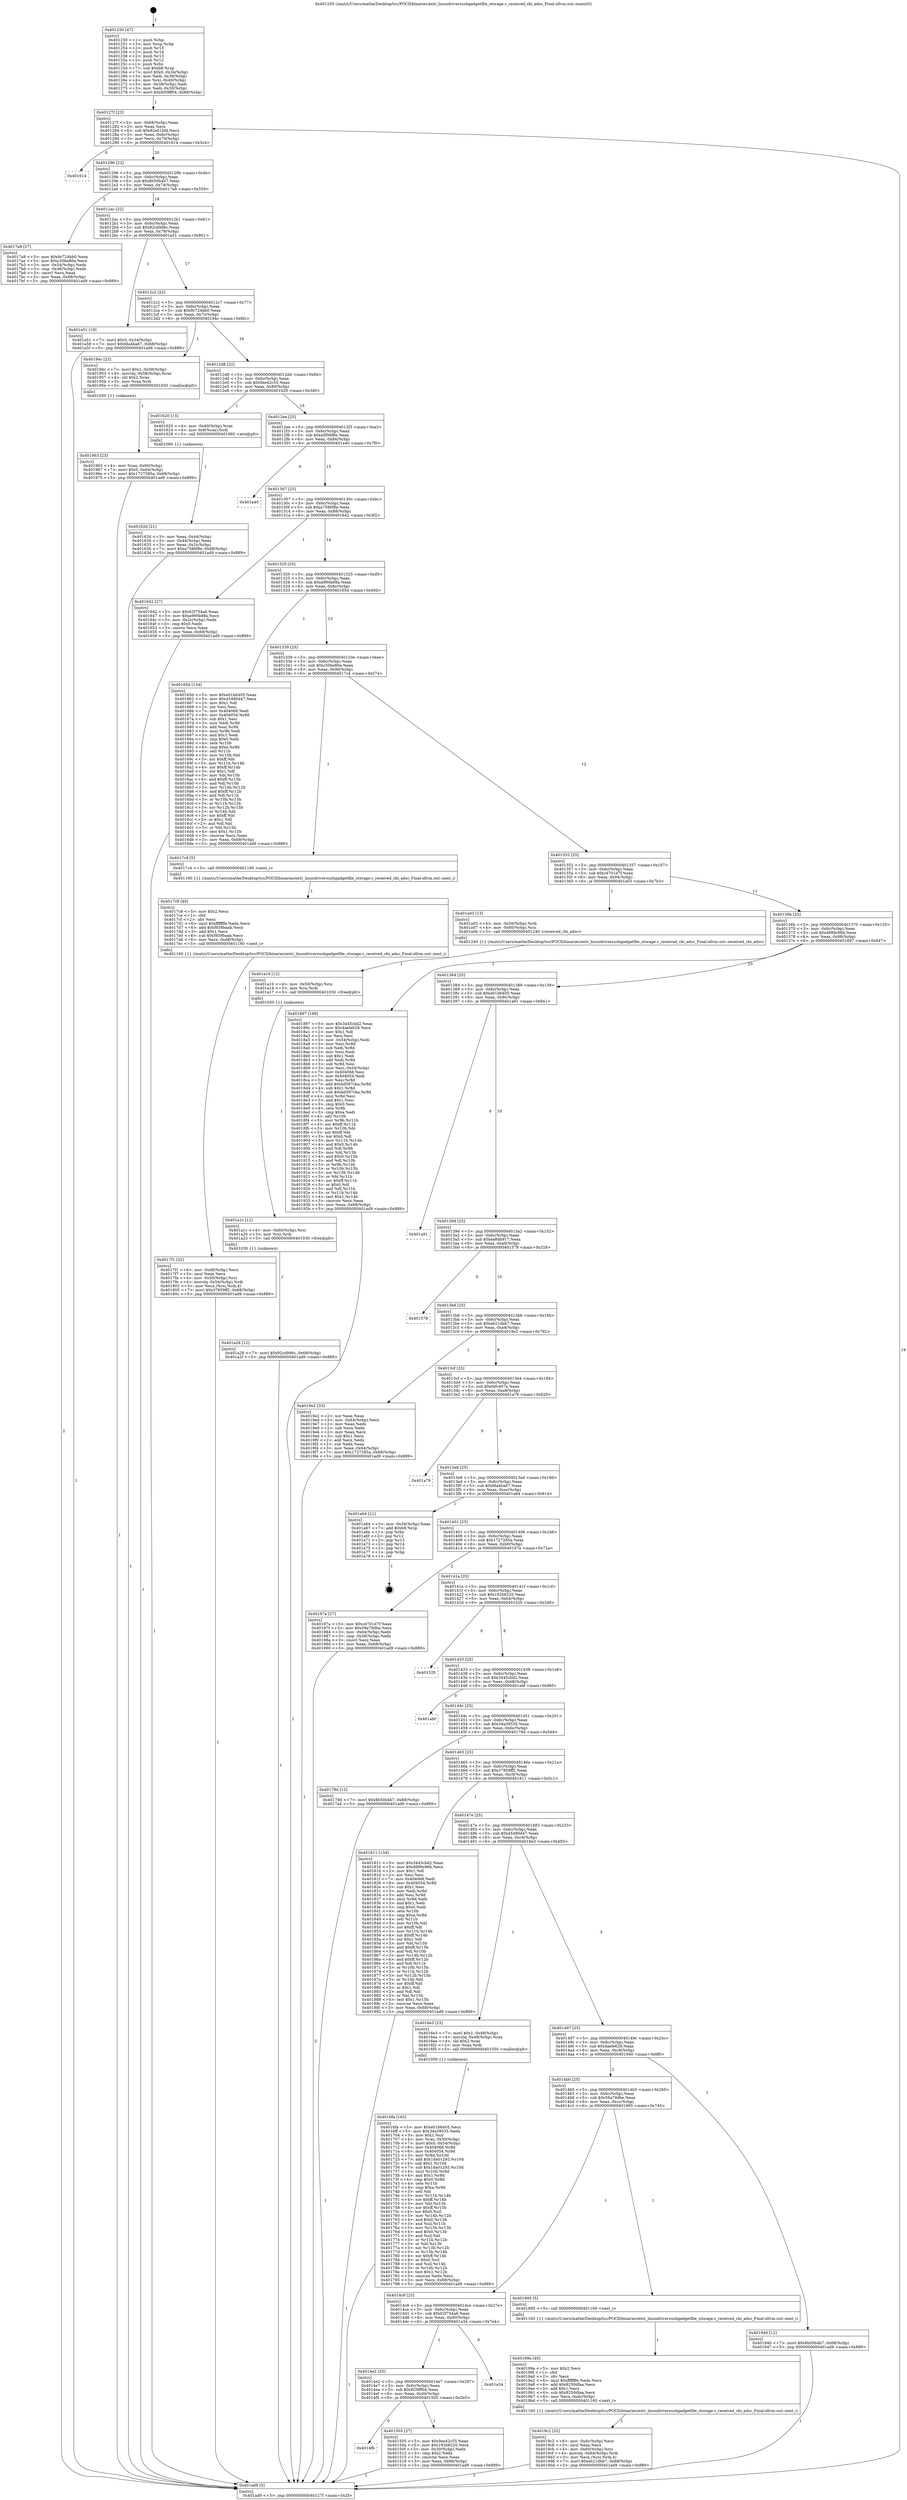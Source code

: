 digraph "0x401250" {
  label = "0x401250 (/mnt/c/Users/mathe/Desktop/tcc/POCII/binaries/extr_linuxdriversusbgadgetfile_storage.c_received_cbi_adsc_Final-ollvm.out::main(0))"
  labelloc = "t"
  node[shape=record]

  Entry [label="",width=0.3,height=0.3,shape=circle,fillcolor=black,style=filled]
  "0x40127f" [label="{
     0x40127f [23]\l
     | [instrs]\l
     &nbsp;&nbsp;0x40127f \<+3\>: mov -0x68(%rbp),%eax\l
     &nbsp;&nbsp;0x401282 \<+2\>: mov %eax,%ecx\l
     &nbsp;&nbsp;0x401284 \<+6\>: sub $0x82e01bfd,%ecx\l
     &nbsp;&nbsp;0x40128a \<+3\>: mov %eax,-0x6c(%rbp)\l
     &nbsp;&nbsp;0x40128d \<+3\>: mov %ecx,-0x70(%rbp)\l
     &nbsp;&nbsp;0x401290 \<+6\>: je 0000000000401614 \<main+0x3c4\>\l
  }"]
  "0x401614" [label="{
     0x401614\l
  }", style=dashed]
  "0x401296" [label="{
     0x401296 [22]\l
     | [instrs]\l
     &nbsp;&nbsp;0x401296 \<+5\>: jmp 000000000040129b \<main+0x4b\>\l
     &nbsp;&nbsp;0x40129b \<+3\>: mov -0x6c(%rbp),%eax\l
     &nbsp;&nbsp;0x40129e \<+5\>: sub $0x8b50b4b7,%eax\l
     &nbsp;&nbsp;0x4012a3 \<+3\>: mov %eax,-0x74(%rbp)\l
     &nbsp;&nbsp;0x4012a6 \<+6\>: je 00000000004017a9 \<main+0x559\>\l
  }"]
  Exit [label="",width=0.3,height=0.3,shape=circle,fillcolor=black,style=filled,peripheries=2]
  "0x4017a9" [label="{
     0x4017a9 [27]\l
     | [instrs]\l
     &nbsp;&nbsp;0x4017a9 \<+5\>: mov $0x9c724bb0,%eax\l
     &nbsp;&nbsp;0x4017ae \<+5\>: mov $0xc50be80a,%ecx\l
     &nbsp;&nbsp;0x4017b3 \<+3\>: mov -0x54(%rbp),%edx\l
     &nbsp;&nbsp;0x4017b6 \<+3\>: cmp -0x48(%rbp),%edx\l
     &nbsp;&nbsp;0x4017b9 \<+3\>: cmovl %ecx,%eax\l
     &nbsp;&nbsp;0x4017bc \<+3\>: mov %eax,-0x68(%rbp)\l
     &nbsp;&nbsp;0x4017bf \<+5\>: jmp 0000000000401ad9 \<main+0x889\>\l
  }"]
  "0x4012ac" [label="{
     0x4012ac [22]\l
     | [instrs]\l
     &nbsp;&nbsp;0x4012ac \<+5\>: jmp 00000000004012b1 \<main+0x61\>\l
     &nbsp;&nbsp;0x4012b1 \<+3\>: mov -0x6c(%rbp),%eax\l
     &nbsp;&nbsp;0x4012b4 \<+5\>: sub $0x92cd9d6c,%eax\l
     &nbsp;&nbsp;0x4012b9 \<+3\>: mov %eax,-0x78(%rbp)\l
     &nbsp;&nbsp;0x4012bc \<+6\>: je 0000000000401a51 \<main+0x801\>\l
  }"]
  "0x401a28" [label="{
     0x401a28 [12]\l
     | [instrs]\l
     &nbsp;&nbsp;0x401a28 \<+7\>: movl $0x92cd9d6c,-0x68(%rbp)\l
     &nbsp;&nbsp;0x401a2f \<+5\>: jmp 0000000000401ad9 \<main+0x889\>\l
  }"]
  "0x401a51" [label="{
     0x401a51 [19]\l
     | [instrs]\l
     &nbsp;&nbsp;0x401a51 \<+7\>: movl $0x0,-0x34(%rbp)\l
     &nbsp;&nbsp;0x401a58 \<+7\>: movl $0xfda4ba67,-0x68(%rbp)\l
     &nbsp;&nbsp;0x401a5f \<+5\>: jmp 0000000000401ad9 \<main+0x889\>\l
  }"]
  "0x4012c2" [label="{
     0x4012c2 [22]\l
     | [instrs]\l
     &nbsp;&nbsp;0x4012c2 \<+5\>: jmp 00000000004012c7 \<main+0x77\>\l
     &nbsp;&nbsp;0x4012c7 \<+3\>: mov -0x6c(%rbp),%eax\l
     &nbsp;&nbsp;0x4012ca \<+5\>: sub $0x9c724bb0,%eax\l
     &nbsp;&nbsp;0x4012cf \<+3\>: mov %eax,-0x7c(%rbp)\l
     &nbsp;&nbsp;0x4012d2 \<+6\>: je 000000000040194c \<main+0x6fc\>\l
  }"]
  "0x401a1c" [label="{
     0x401a1c [12]\l
     | [instrs]\l
     &nbsp;&nbsp;0x401a1c \<+4\>: mov -0x60(%rbp),%rsi\l
     &nbsp;&nbsp;0x401a20 \<+3\>: mov %rsi,%rdi\l
     &nbsp;&nbsp;0x401a23 \<+5\>: call 0000000000401030 \<free@plt\>\l
     | [calls]\l
     &nbsp;&nbsp;0x401030 \{1\} (unknown)\l
  }"]
  "0x40194c" [label="{
     0x40194c [23]\l
     | [instrs]\l
     &nbsp;&nbsp;0x40194c \<+7\>: movl $0x1,-0x58(%rbp)\l
     &nbsp;&nbsp;0x401953 \<+4\>: movslq -0x58(%rbp),%rax\l
     &nbsp;&nbsp;0x401957 \<+4\>: shl $0x2,%rax\l
     &nbsp;&nbsp;0x40195b \<+3\>: mov %rax,%rdi\l
     &nbsp;&nbsp;0x40195e \<+5\>: call 0000000000401050 \<malloc@plt\>\l
     | [calls]\l
     &nbsp;&nbsp;0x401050 \{1\} (unknown)\l
  }"]
  "0x4012d8" [label="{
     0x4012d8 [22]\l
     | [instrs]\l
     &nbsp;&nbsp;0x4012d8 \<+5\>: jmp 00000000004012dd \<main+0x8d\>\l
     &nbsp;&nbsp;0x4012dd \<+3\>: mov -0x6c(%rbp),%eax\l
     &nbsp;&nbsp;0x4012e0 \<+5\>: sub $0x9ee42c55,%eax\l
     &nbsp;&nbsp;0x4012e5 \<+3\>: mov %eax,-0x80(%rbp)\l
     &nbsp;&nbsp;0x4012e8 \<+6\>: je 0000000000401620 \<main+0x3d0\>\l
  }"]
  "0x401a10" [label="{
     0x401a10 [12]\l
     | [instrs]\l
     &nbsp;&nbsp;0x401a10 \<+4\>: mov -0x50(%rbp),%rsi\l
     &nbsp;&nbsp;0x401a14 \<+3\>: mov %rsi,%rdi\l
     &nbsp;&nbsp;0x401a17 \<+5\>: call 0000000000401030 \<free@plt\>\l
     | [calls]\l
     &nbsp;&nbsp;0x401030 \{1\} (unknown)\l
  }"]
  "0x401620" [label="{
     0x401620 [13]\l
     | [instrs]\l
     &nbsp;&nbsp;0x401620 \<+4\>: mov -0x40(%rbp),%rax\l
     &nbsp;&nbsp;0x401624 \<+4\>: mov 0x8(%rax),%rdi\l
     &nbsp;&nbsp;0x401628 \<+5\>: call 0000000000401060 \<atoi@plt\>\l
     | [calls]\l
     &nbsp;&nbsp;0x401060 \{1\} (unknown)\l
  }"]
  "0x4012ee" [label="{
     0x4012ee [25]\l
     | [instrs]\l
     &nbsp;&nbsp;0x4012ee \<+5\>: jmp 00000000004012f3 \<main+0xa3\>\l
     &nbsp;&nbsp;0x4012f3 \<+3\>: mov -0x6c(%rbp),%eax\l
     &nbsp;&nbsp;0x4012f6 \<+5\>: sub $0xa5f06f8e,%eax\l
     &nbsp;&nbsp;0x4012fb \<+6\>: mov %eax,-0x84(%rbp)\l
     &nbsp;&nbsp;0x401301 \<+6\>: je 0000000000401a40 \<main+0x7f0\>\l
  }"]
  "0x4019c2" [label="{
     0x4019c2 [32]\l
     | [instrs]\l
     &nbsp;&nbsp;0x4019c2 \<+6\>: mov -0xdc(%rbp),%ecx\l
     &nbsp;&nbsp;0x4019c8 \<+3\>: imul %eax,%ecx\l
     &nbsp;&nbsp;0x4019cb \<+4\>: mov -0x60(%rbp),%rsi\l
     &nbsp;&nbsp;0x4019cf \<+4\>: movslq -0x64(%rbp),%rdi\l
     &nbsp;&nbsp;0x4019d3 \<+3\>: mov %ecx,(%rsi,%rdi,4)\l
     &nbsp;&nbsp;0x4019d6 \<+7\>: movl $0xeb21dbb7,-0x68(%rbp)\l
     &nbsp;&nbsp;0x4019dd \<+5\>: jmp 0000000000401ad9 \<main+0x889\>\l
  }"]
  "0x401a40" [label="{
     0x401a40\l
  }", style=dashed]
  "0x401307" [label="{
     0x401307 [25]\l
     | [instrs]\l
     &nbsp;&nbsp;0x401307 \<+5\>: jmp 000000000040130c \<main+0xbc\>\l
     &nbsp;&nbsp;0x40130c \<+3\>: mov -0x6c(%rbp),%eax\l
     &nbsp;&nbsp;0x40130f \<+5\>: sub $0xa7586f8e,%eax\l
     &nbsp;&nbsp;0x401314 \<+6\>: mov %eax,-0x88(%rbp)\l
     &nbsp;&nbsp;0x40131a \<+6\>: je 0000000000401642 \<main+0x3f2\>\l
  }"]
  "0x40199a" [label="{
     0x40199a [40]\l
     | [instrs]\l
     &nbsp;&nbsp;0x40199a \<+5\>: mov $0x2,%ecx\l
     &nbsp;&nbsp;0x40199f \<+1\>: cltd\l
     &nbsp;&nbsp;0x4019a0 \<+2\>: idiv %ecx\l
     &nbsp;&nbsp;0x4019a2 \<+6\>: imul $0xfffffffe,%edx,%ecx\l
     &nbsp;&nbsp;0x4019a8 \<+6\>: add $0x8250dfaa,%ecx\l
     &nbsp;&nbsp;0x4019ae \<+3\>: add $0x1,%ecx\l
     &nbsp;&nbsp;0x4019b1 \<+6\>: sub $0x8250dfaa,%ecx\l
     &nbsp;&nbsp;0x4019b7 \<+6\>: mov %ecx,-0xdc(%rbp)\l
     &nbsp;&nbsp;0x4019bd \<+5\>: call 0000000000401160 \<next_i\>\l
     | [calls]\l
     &nbsp;&nbsp;0x401160 \{1\} (/mnt/c/Users/mathe/Desktop/tcc/POCII/binaries/extr_linuxdriversusbgadgetfile_storage.c_received_cbi_adsc_Final-ollvm.out::next_i)\l
  }"]
  "0x401642" [label="{
     0x401642 [27]\l
     | [instrs]\l
     &nbsp;&nbsp;0x401642 \<+5\>: mov $0x62f754a6,%eax\l
     &nbsp;&nbsp;0x401647 \<+5\>: mov $0xa990b88a,%ecx\l
     &nbsp;&nbsp;0x40164c \<+3\>: mov -0x2c(%rbp),%edx\l
     &nbsp;&nbsp;0x40164f \<+3\>: cmp $0x0,%edx\l
     &nbsp;&nbsp;0x401652 \<+3\>: cmove %ecx,%eax\l
     &nbsp;&nbsp;0x401655 \<+3\>: mov %eax,-0x68(%rbp)\l
     &nbsp;&nbsp;0x401658 \<+5\>: jmp 0000000000401ad9 \<main+0x889\>\l
  }"]
  "0x401320" [label="{
     0x401320 [25]\l
     | [instrs]\l
     &nbsp;&nbsp;0x401320 \<+5\>: jmp 0000000000401325 \<main+0xd5\>\l
     &nbsp;&nbsp;0x401325 \<+3\>: mov -0x6c(%rbp),%eax\l
     &nbsp;&nbsp;0x401328 \<+5\>: sub $0xa990b88a,%eax\l
     &nbsp;&nbsp;0x40132d \<+6\>: mov %eax,-0x8c(%rbp)\l
     &nbsp;&nbsp;0x401333 \<+6\>: je 000000000040165d \<main+0x40d\>\l
  }"]
  "0x401963" [label="{
     0x401963 [23]\l
     | [instrs]\l
     &nbsp;&nbsp;0x401963 \<+4\>: mov %rax,-0x60(%rbp)\l
     &nbsp;&nbsp;0x401967 \<+7\>: movl $0x0,-0x64(%rbp)\l
     &nbsp;&nbsp;0x40196e \<+7\>: movl $0x1727285a,-0x68(%rbp)\l
     &nbsp;&nbsp;0x401975 \<+5\>: jmp 0000000000401ad9 \<main+0x889\>\l
  }"]
  "0x40165d" [label="{
     0x40165d [134]\l
     | [instrs]\l
     &nbsp;&nbsp;0x40165d \<+5\>: mov $0xe01b6405,%eax\l
     &nbsp;&nbsp;0x401662 \<+5\>: mov $0x45480d47,%ecx\l
     &nbsp;&nbsp;0x401667 \<+2\>: mov $0x1,%dl\l
     &nbsp;&nbsp;0x401669 \<+2\>: xor %esi,%esi\l
     &nbsp;&nbsp;0x40166b \<+7\>: mov 0x404068,%edi\l
     &nbsp;&nbsp;0x401672 \<+8\>: mov 0x404054,%r8d\l
     &nbsp;&nbsp;0x40167a \<+3\>: sub $0x1,%esi\l
     &nbsp;&nbsp;0x40167d \<+3\>: mov %edi,%r9d\l
     &nbsp;&nbsp;0x401680 \<+3\>: add %esi,%r9d\l
     &nbsp;&nbsp;0x401683 \<+4\>: imul %r9d,%edi\l
     &nbsp;&nbsp;0x401687 \<+3\>: and $0x1,%edi\l
     &nbsp;&nbsp;0x40168a \<+3\>: cmp $0x0,%edi\l
     &nbsp;&nbsp;0x40168d \<+4\>: sete %r10b\l
     &nbsp;&nbsp;0x401691 \<+4\>: cmp $0xa,%r8d\l
     &nbsp;&nbsp;0x401695 \<+4\>: setl %r11b\l
     &nbsp;&nbsp;0x401699 \<+3\>: mov %r10b,%bl\l
     &nbsp;&nbsp;0x40169c \<+3\>: xor $0xff,%bl\l
     &nbsp;&nbsp;0x40169f \<+3\>: mov %r11b,%r14b\l
     &nbsp;&nbsp;0x4016a2 \<+4\>: xor $0xff,%r14b\l
     &nbsp;&nbsp;0x4016a6 \<+3\>: xor $0x1,%dl\l
     &nbsp;&nbsp;0x4016a9 \<+3\>: mov %bl,%r15b\l
     &nbsp;&nbsp;0x4016ac \<+4\>: and $0xff,%r15b\l
     &nbsp;&nbsp;0x4016b0 \<+3\>: and %dl,%r10b\l
     &nbsp;&nbsp;0x4016b3 \<+3\>: mov %r14b,%r12b\l
     &nbsp;&nbsp;0x4016b6 \<+4\>: and $0xff,%r12b\l
     &nbsp;&nbsp;0x4016ba \<+3\>: and %dl,%r11b\l
     &nbsp;&nbsp;0x4016bd \<+3\>: or %r10b,%r15b\l
     &nbsp;&nbsp;0x4016c0 \<+3\>: or %r11b,%r12b\l
     &nbsp;&nbsp;0x4016c3 \<+3\>: xor %r12b,%r15b\l
     &nbsp;&nbsp;0x4016c6 \<+3\>: or %r14b,%bl\l
     &nbsp;&nbsp;0x4016c9 \<+3\>: xor $0xff,%bl\l
     &nbsp;&nbsp;0x4016cc \<+3\>: or $0x1,%dl\l
     &nbsp;&nbsp;0x4016cf \<+2\>: and %dl,%bl\l
     &nbsp;&nbsp;0x4016d1 \<+3\>: or %bl,%r15b\l
     &nbsp;&nbsp;0x4016d4 \<+4\>: test $0x1,%r15b\l
     &nbsp;&nbsp;0x4016d8 \<+3\>: cmovne %ecx,%eax\l
     &nbsp;&nbsp;0x4016db \<+3\>: mov %eax,-0x68(%rbp)\l
     &nbsp;&nbsp;0x4016de \<+5\>: jmp 0000000000401ad9 \<main+0x889\>\l
  }"]
  "0x401339" [label="{
     0x401339 [25]\l
     | [instrs]\l
     &nbsp;&nbsp;0x401339 \<+5\>: jmp 000000000040133e \<main+0xee\>\l
     &nbsp;&nbsp;0x40133e \<+3\>: mov -0x6c(%rbp),%eax\l
     &nbsp;&nbsp;0x401341 \<+5\>: sub $0xc50be80a,%eax\l
     &nbsp;&nbsp;0x401346 \<+6\>: mov %eax,-0x90(%rbp)\l
     &nbsp;&nbsp;0x40134c \<+6\>: je 00000000004017c4 \<main+0x574\>\l
  }"]
  "0x4017f1" [label="{
     0x4017f1 [32]\l
     | [instrs]\l
     &nbsp;&nbsp;0x4017f1 \<+6\>: mov -0xd8(%rbp),%ecx\l
     &nbsp;&nbsp;0x4017f7 \<+3\>: imul %eax,%ecx\l
     &nbsp;&nbsp;0x4017fa \<+4\>: mov -0x50(%rbp),%rsi\l
     &nbsp;&nbsp;0x4017fe \<+4\>: movslq -0x54(%rbp),%rdi\l
     &nbsp;&nbsp;0x401802 \<+3\>: mov %ecx,(%rsi,%rdi,4)\l
     &nbsp;&nbsp;0x401805 \<+7\>: movl $0x37859ff2,-0x68(%rbp)\l
     &nbsp;&nbsp;0x40180c \<+5\>: jmp 0000000000401ad9 \<main+0x889\>\l
  }"]
  "0x4017c4" [label="{
     0x4017c4 [5]\l
     | [instrs]\l
     &nbsp;&nbsp;0x4017c4 \<+5\>: call 0000000000401160 \<next_i\>\l
     | [calls]\l
     &nbsp;&nbsp;0x401160 \{1\} (/mnt/c/Users/mathe/Desktop/tcc/POCII/binaries/extr_linuxdriversusbgadgetfile_storage.c_received_cbi_adsc_Final-ollvm.out::next_i)\l
  }"]
  "0x401352" [label="{
     0x401352 [25]\l
     | [instrs]\l
     &nbsp;&nbsp;0x401352 \<+5\>: jmp 0000000000401357 \<main+0x107\>\l
     &nbsp;&nbsp;0x401357 \<+3\>: mov -0x6c(%rbp),%eax\l
     &nbsp;&nbsp;0x40135a \<+5\>: sub $0xcd701d7f,%eax\l
     &nbsp;&nbsp;0x40135f \<+6\>: mov %eax,-0x94(%rbp)\l
     &nbsp;&nbsp;0x401365 \<+6\>: je 0000000000401a03 \<main+0x7b3\>\l
  }"]
  "0x4017c9" [label="{
     0x4017c9 [40]\l
     | [instrs]\l
     &nbsp;&nbsp;0x4017c9 \<+5\>: mov $0x2,%ecx\l
     &nbsp;&nbsp;0x4017ce \<+1\>: cltd\l
     &nbsp;&nbsp;0x4017cf \<+2\>: idiv %ecx\l
     &nbsp;&nbsp;0x4017d1 \<+6\>: imul $0xfffffffe,%edx,%ecx\l
     &nbsp;&nbsp;0x4017d7 \<+6\>: add $0xf939baab,%ecx\l
     &nbsp;&nbsp;0x4017dd \<+3\>: add $0x1,%ecx\l
     &nbsp;&nbsp;0x4017e0 \<+6\>: sub $0xf939baab,%ecx\l
     &nbsp;&nbsp;0x4017e6 \<+6\>: mov %ecx,-0xd8(%rbp)\l
     &nbsp;&nbsp;0x4017ec \<+5\>: call 0000000000401160 \<next_i\>\l
     | [calls]\l
     &nbsp;&nbsp;0x401160 \{1\} (/mnt/c/Users/mathe/Desktop/tcc/POCII/binaries/extr_linuxdriversusbgadgetfile_storage.c_received_cbi_adsc_Final-ollvm.out::next_i)\l
  }"]
  "0x401a03" [label="{
     0x401a03 [13]\l
     | [instrs]\l
     &nbsp;&nbsp;0x401a03 \<+4\>: mov -0x50(%rbp),%rdi\l
     &nbsp;&nbsp;0x401a07 \<+4\>: mov -0x60(%rbp),%rsi\l
     &nbsp;&nbsp;0x401a0b \<+5\>: call 0000000000401240 \<received_cbi_adsc\>\l
     | [calls]\l
     &nbsp;&nbsp;0x401240 \{1\} (/mnt/c/Users/mathe/Desktop/tcc/POCII/binaries/extr_linuxdriversusbgadgetfile_storage.c_received_cbi_adsc_Final-ollvm.out::received_cbi_adsc)\l
  }"]
  "0x40136b" [label="{
     0x40136b [25]\l
     | [instrs]\l
     &nbsp;&nbsp;0x40136b \<+5\>: jmp 0000000000401370 \<main+0x120\>\l
     &nbsp;&nbsp;0x401370 \<+3\>: mov -0x6c(%rbp),%eax\l
     &nbsp;&nbsp;0x401373 \<+5\>: sub $0xd889c96b,%eax\l
     &nbsp;&nbsp;0x401378 \<+6\>: mov %eax,-0x98(%rbp)\l
     &nbsp;&nbsp;0x40137e \<+6\>: je 0000000000401897 \<main+0x647\>\l
  }"]
  "0x4016fa" [label="{
     0x4016fa [163]\l
     | [instrs]\l
     &nbsp;&nbsp;0x4016fa \<+5\>: mov $0xe01b6405,%ecx\l
     &nbsp;&nbsp;0x4016ff \<+5\>: mov $0x34a39535,%edx\l
     &nbsp;&nbsp;0x401704 \<+3\>: mov $0x1,%sil\l
     &nbsp;&nbsp;0x401707 \<+4\>: mov %rax,-0x50(%rbp)\l
     &nbsp;&nbsp;0x40170b \<+7\>: movl $0x0,-0x54(%rbp)\l
     &nbsp;&nbsp;0x401712 \<+8\>: mov 0x404068,%r8d\l
     &nbsp;&nbsp;0x40171a \<+8\>: mov 0x404054,%r9d\l
     &nbsp;&nbsp;0x401722 \<+3\>: mov %r8d,%r10d\l
     &nbsp;&nbsp;0x401725 \<+7\>: add $0x1da01293,%r10d\l
     &nbsp;&nbsp;0x40172c \<+4\>: sub $0x1,%r10d\l
     &nbsp;&nbsp;0x401730 \<+7\>: sub $0x1da01293,%r10d\l
     &nbsp;&nbsp;0x401737 \<+4\>: imul %r10d,%r8d\l
     &nbsp;&nbsp;0x40173b \<+4\>: and $0x1,%r8d\l
     &nbsp;&nbsp;0x40173f \<+4\>: cmp $0x0,%r8d\l
     &nbsp;&nbsp;0x401743 \<+4\>: sete %r11b\l
     &nbsp;&nbsp;0x401747 \<+4\>: cmp $0xa,%r9d\l
     &nbsp;&nbsp;0x40174b \<+3\>: setl %bl\l
     &nbsp;&nbsp;0x40174e \<+3\>: mov %r11b,%r14b\l
     &nbsp;&nbsp;0x401751 \<+4\>: xor $0xff,%r14b\l
     &nbsp;&nbsp;0x401755 \<+3\>: mov %bl,%r15b\l
     &nbsp;&nbsp;0x401758 \<+4\>: xor $0xff,%r15b\l
     &nbsp;&nbsp;0x40175c \<+4\>: xor $0x0,%sil\l
     &nbsp;&nbsp;0x401760 \<+3\>: mov %r14b,%r12b\l
     &nbsp;&nbsp;0x401763 \<+4\>: and $0x0,%r12b\l
     &nbsp;&nbsp;0x401767 \<+3\>: and %sil,%r11b\l
     &nbsp;&nbsp;0x40176a \<+3\>: mov %r15b,%r13b\l
     &nbsp;&nbsp;0x40176d \<+4\>: and $0x0,%r13b\l
     &nbsp;&nbsp;0x401771 \<+3\>: and %sil,%bl\l
     &nbsp;&nbsp;0x401774 \<+3\>: or %r11b,%r12b\l
     &nbsp;&nbsp;0x401777 \<+3\>: or %bl,%r13b\l
     &nbsp;&nbsp;0x40177a \<+3\>: xor %r13b,%r12b\l
     &nbsp;&nbsp;0x40177d \<+3\>: or %r15b,%r14b\l
     &nbsp;&nbsp;0x401780 \<+4\>: xor $0xff,%r14b\l
     &nbsp;&nbsp;0x401784 \<+4\>: or $0x0,%sil\l
     &nbsp;&nbsp;0x401788 \<+3\>: and %sil,%r14b\l
     &nbsp;&nbsp;0x40178b \<+3\>: or %r14b,%r12b\l
     &nbsp;&nbsp;0x40178e \<+4\>: test $0x1,%r12b\l
     &nbsp;&nbsp;0x401792 \<+3\>: cmovne %edx,%ecx\l
     &nbsp;&nbsp;0x401795 \<+3\>: mov %ecx,-0x68(%rbp)\l
     &nbsp;&nbsp;0x401798 \<+5\>: jmp 0000000000401ad9 \<main+0x889\>\l
  }"]
  "0x401897" [label="{
     0x401897 [169]\l
     | [instrs]\l
     &nbsp;&nbsp;0x401897 \<+5\>: mov $0x3445cbd2,%eax\l
     &nbsp;&nbsp;0x40189c \<+5\>: mov $0x4aefe628,%ecx\l
     &nbsp;&nbsp;0x4018a1 \<+2\>: mov $0x1,%dl\l
     &nbsp;&nbsp;0x4018a3 \<+2\>: xor %esi,%esi\l
     &nbsp;&nbsp;0x4018a5 \<+3\>: mov -0x54(%rbp),%edi\l
     &nbsp;&nbsp;0x4018a8 \<+3\>: mov %esi,%r8d\l
     &nbsp;&nbsp;0x4018ab \<+3\>: sub %edi,%r8d\l
     &nbsp;&nbsp;0x4018ae \<+2\>: mov %esi,%edi\l
     &nbsp;&nbsp;0x4018b0 \<+3\>: sub $0x1,%edi\l
     &nbsp;&nbsp;0x4018b3 \<+3\>: add %edi,%r8d\l
     &nbsp;&nbsp;0x4018b6 \<+3\>: sub %r8d,%esi\l
     &nbsp;&nbsp;0x4018b9 \<+3\>: mov %esi,-0x54(%rbp)\l
     &nbsp;&nbsp;0x4018bc \<+7\>: mov 0x404068,%esi\l
     &nbsp;&nbsp;0x4018c3 \<+7\>: mov 0x404054,%edi\l
     &nbsp;&nbsp;0x4018ca \<+3\>: mov %esi,%r8d\l
     &nbsp;&nbsp;0x4018cd \<+7\>: add $0xbd597cba,%r8d\l
     &nbsp;&nbsp;0x4018d4 \<+4\>: sub $0x1,%r8d\l
     &nbsp;&nbsp;0x4018d8 \<+7\>: sub $0xbd597cba,%r8d\l
     &nbsp;&nbsp;0x4018df \<+4\>: imul %r8d,%esi\l
     &nbsp;&nbsp;0x4018e3 \<+3\>: and $0x1,%esi\l
     &nbsp;&nbsp;0x4018e6 \<+3\>: cmp $0x0,%esi\l
     &nbsp;&nbsp;0x4018e9 \<+4\>: sete %r9b\l
     &nbsp;&nbsp;0x4018ed \<+3\>: cmp $0xa,%edi\l
     &nbsp;&nbsp;0x4018f0 \<+4\>: setl %r10b\l
     &nbsp;&nbsp;0x4018f4 \<+3\>: mov %r9b,%r11b\l
     &nbsp;&nbsp;0x4018f7 \<+4\>: xor $0xff,%r11b\l
     &nbsp;&nbsp;0x4018fb \<+3\>: mov %r10b,%bl\l
     &nbsp;&nbsp;0x4018fe \<+3\>: xor $0xff,%bl\l
     &nbsp;&nbsp;0x401901 \<+3\>: xor $0x0,%dl\l
     &nbsp;&nbsp;0x401904 \<+3\>: mov %r11b,%r14b\l
     &nbsp;&nbsp;0x401907 \<+4\>: and $0x0,%r14b\l
     &nbsp;&nbsp;0x40190b \<+3\>: and %dl,%r9b\l
     &nbsp;&nbsp;0x40190e \<+3\>: mov %bl,%r15b\l
     &nbsp;&nbsp;0x401911 \<+4\>: and $0x0,%r15b\l
     &nbsp;&nbsp;0x401915 \<+3\>: and %dl,%r10b\l
     &nbsp;&nbsp;0x401918 \<+3\>: or %r9b,%r14b\l
     &nbsp;&nbsp;0x40191b \<+3\>: or %r10b,%r15b\l
     &nbsp;&nbsp;0x40191e \<+3\>: xor %r15b,%r14b\l
     &nbsp;&nbsp;0x401921 \<+3\>: or %bl,%r11b\l
     &nbsp;&nbsp;0x401924 \<+4\>: xor $0xff,%r11b\l
     &nbsp;&nbsp;0x401928 \<+3\>: or $0x0,%dl\l
     &nbsp;&nbsp;0x40192b \<+3\>: and %dl,%r11b\l
     &nbsp;&nbsp;0x40192e \<+3\>: or %r11b,%r14b\l
     &nbsp;&nbsp;0x401931 \<+4\>: test $0x1,%r14b\l
     &nbsp;&nbsp;0x401935 \<+3\>: cmovne %ecx,%eax\l
     &nbsp;&nbsp;0x401938 \<+3\>: mov %eax,-0x68(%rbp)\l
     &nbsp;&nbsp;0x40193b \<+5\>: jmp 0000000000401ad9 \<main+0x889\>\l
  }"]
  "0x401384" [label="{
     0x401384 [25]\l
     | [instrs]\l
     &nbsp;&nbsp;0x401384 \<+5\>: jmp 0000000000401389 \<main+0x139\>\l
     &nbsp;&nbsp;0x401389 \<+3\>: mov -0x6c(%rbp),%eax\l
     &nbsp;&nbsp;0x40138c \<+5\>: sub $0xe01b6405,%eax\l
     &nbsp;&nbsp;0x401391 \<+6\>: mov %eax,-0x9c(%rbp)\l
     &nbsp;&nbsp;0x401397 \<+6\>: je 0000000000401a91 \<main+0x841\>\l
  }"]
  "0x40162d" [label="{
     0x40162d [21]\l
     | [instrs]\l
     &nbsp;&nbsp;0x40162d \<+3\>: mov %eax,-0x44(%rbp)\l
     &nbsp;&nbsp;0x401630 \<+3\>: mov -0x44(%rbp),%eax\l
     &nbsp;&nbsp;0x401633 \<+3\>: mov %eax,-0x2c(%rbp)\l
     &nbsp;&nbsp;0x401636 \<+7\>: movl $0xa7586f8e,-0x68(%rbp)\l
     &nbsp;&nbsp;0x40163d \<+5\>: jmp 0000000000401ad9 \<main+0x889\>\l
  }"]
  "0x401a91" [label="{
     0x401a91\l
  }", style=dashed]
  "0x40139d" [label="{
     0x40139d [25]\l
     | [instrs]\l
     &nbsp;&nbsp;0x40139d \<+5\>: jmp 00000000004013a2 \<main+0x152\>\l
     &nbsp;&nbsp;0x4013a2 \<+3\>: mov -0x6c(%rbp),%eax\l
     &nbsp;&nbsp;0x4013a5 \<+5\>: sub $0xea8db917,%eax\l
     &nbsp;&nbsp;0x4013aa \<+6\>: mov %eax,-0xa0(%rbp)\l
     &nbsp;&nbsp;0x4013b0 \<+6\>: je 0000000000401578 \<main+0x328\>\l
  }"]
  "0x401250" [label="{
     0x401250 [47]\l
     | [instrs]\l
     &nbsp;&nbsp;0x401250 \<+1\>: push %rbp\l
     &nbsp;&nbsp;0x401251 \<+3\>: mov %rsp,%rbp\l
     &nbsp;&nbsp;0x401254 \<+2\>: push %r15\l
     &nbsp;&nbsp;0x401256 \<+2\>: push %r14\l
     &nbsp;&nbsp;0x401258 \<+2\>: push %r13\l
     &nbsp;&nbsp;0x40125a \<+2\>: push %r12\l
     &nbsp;&nbsp;0x40125c \<+1\>: push %rbx\l
     &nbsp;&nbsp;0x40125d \<+7\>: sub $0xb8,%rsp\l
     &nbsp;&nbsp;0x401264 \<+7\>: movl $0x0,-0x34(%rbp)\l
     &nbsp;&nbsp;0x40126b \<+3\>: mov %edi,-0x38(%rbp)\l
     &nbsp;&nbsp;0x40126e \<+4\>: mov %rsi,-0x40(%rbp)\l
     &nbsp;&nbsp;0x401272 \<+3\>: mov -0x38(%rbp),%edi\l
     &nbsp;&nbsp;0x401275 \<+3\>: mov %edi,-0x30(%rbp)\l
     &nbsp;&nbsp;0x401278 \<+7\>: movl $0x6f39ff04,-0x68(%rbp)\l
  }"]
  "0x401578" [label="{
     0x401578\l
  }", style=dashed]
  "0x4013b6" [label="{
     0x4013b6 [25]\l
     | [instrs]\l
     &nbsp;&nbsp;0x4013b6 \<+5\>: jmp 00000000004013bb \<main+0x16b\>\l
     &nbsp;&nbsp;0x4013bb \<+3\>: mov -0x6c(%rbp),%eax\l
     &nbsp;&nbsp;0x4013be \<+5\>: sub $0xeb21dbb7,%eax\l
     &nbsp;&nbsp;0x4013c3 \<+6\>: mov %eax,-0xa4(%rbp)\l
     &nbsp;&nbsp;0x4013c9 \<+6\>: je 00000000004019e2 \<main+0x792\>\l
  }"]
  "0x401ad9" [label="{
     0x401ad9 [5]\l
     | [instrs]\l
     &nbsp;&nbsp;0x401ad9 \<+5\>: jmp 000000000040127f \<main+0x2f\>\l
  }"]
  "0x4019e2" [label="{
     0x4019e2 [33]\l
     | [instrs]\l
     &nbsp;&nbsp;0x4019e2 \<+2\>: xor %eax,%eax\l
     &nbsp;&nbsp;0x4019e4 \<+3\>: mov -0x64(%rbp),%ecx\l
     &nbsp;&nbsp;0x4019e7 \<+2\>: mov %eax,%edx\l
     &nbsp;&nbsp;0x4019e9 \<+2\>: sub %ecx,%edx\l
     &nbsp;&nbsp;0x4019eb \<+2\>: mov %eax,%ecx\l
     &nbsp;&nbsp;0x4019ed \<+3\>: sub $0x1,%ecx\l
     &nbsp;&nbsp;0x4019f0 \<+2\>: add %ecx,%edx\l
     &nbsp;&nbsp;0x4019f2 \<+2\>: sub %edx,%eax\l
     &nbsp;&nbsp;0x4019f4 \<+3\>: mov %eax,-0x64(%rbp)\l
     &nbsp;&nbsp;0x4019f7 \<+7\>: movl $0x1727285a,-0x68(%rbp)\l
     &nbsp;&nbsp;0x4019fe \<+5\>: jmp 0000000000401ad9 \<main+0x889\>\l
  }"]
  "0x4013cf" [label="{
     0x4013cf [25]\l
     | [instrs]\l
     &nbsp;&nbsp;0x4013cf \<+5\>: jmp 00000000004013d4 \<main+0x184\>\l
     &nbsp;&nbsp;0x4013d4 \<+3\>: mov -0x6c(%rbp),%eax\l
     &nbsp;&nbsp;0x4013d7 \<+5\>: sub $0xf4fc407a,%eax\l
     &nbsp;&nbsp;0x4013dc \<+6\>: mov %eax,-0xa8(%rbp)\l
     &nbsp;&nbsp;0x4013e2 \<+6\>: je 0000000000401a79 \<main+0x829\>\l
  }"]
  "0x4014fb" [label="{
     0x4014fb\l
  }", style=dashed]
  "0x401a79" [label="{
     0x401a79\l
  }", style=dashed]
  "0x4013e8" [label="{
     0x4013e8 [25]\l
     | [instrs]\l
     &nbsp;&nbsp;0x4013e8 \<+5\>: jmp 00000000004013ed \<main+0x19d\>\l
     &nbsp;&nbsp;0x4013ed \<+3\>: mov -0x6c(%rbp),%eax\l
     &nbsp;&nbsp;0x4013f0 \<+5\>: sub $0xfda4ba67,%eax\l
     &nbsp;&nbsp;0x4013f5 \<+6\>: mov %eax,-0xac(%rbp)\l
     &nbsp;&nbsp;0x4013fb \<+6\>: je 0000000000401a64 \<main+0x814\>\l
  }"]
  "0x401505" [label="{
     0x401505 [27]\l
     | [instrs]\l
     &nbsp;&nbsp;0x401505 \<+5\>: mov $0x9ee42c55,%eax\l
     &nbsp;&nbsp;0x40150a \<+5\>: mov $0x192b6220,%ecx\l
     &nbsp;&nbsp;0x40150f \<+3\>: mov -0x30(%rbp),%edx\l
     &nbsp;&nbsp;0x401512 \<+3\>: cmp $0x2,%edx\l
     &nbsp;&nbsp;0x401515 \<+3\>: cmovne %ecx,%eax\l
     &nbsp;&nbsp;0x401518 \<+3\>: mov %eax,-0x68(%rbp)\l
     &nbsp;&nbsp;0x40151b \<+5\>: jmp 0000000000401ad9 \<main+0x889\>\l
  }"]
  "0x401a64" [label="{
     0x401a64 [21]\l
     | [instrs]\l
     &nbsp;&nbsp;0x401a64 \<+3\>: mov -0x34(%rbp),%eax\l
     &nbsp;&nbsp;0x401a67 \<+7\>: add $0xb8,%rsp\l
     &nbsp;&nbsp;0x401a6e \<+1\>: pop %rbx\l
     &nbsp;&nbsp;0x401a6f \<+2\>: pop %r12\l
     &nbsp;&nbsp;0x401a71 \<+2\>: pop %r13\l
     &nbsp;&nbsp;0x401a73 \<+2\>: pop %r14\l
     &nbsp;&nbsp;0x401a75 \<+2\>: pop %r15\l
     &nbsp;&nbsp;0x401a77 \<+1\>: pop %rbp\l
     &nbsp;&nbsp;0x401a78 \<+1\>: ret\l
  }"]
  "0x401401" [label="{
     0x401401 [25]\l
     | [instrs]\l
     &nbsp;&nbsp;0x401401 \<+5\>: jmp 0000000000401406 \<main+0x1b6\>\l
     &nbsp;&nbsp;0x401406 \<+3\>: mov -0x6c(%rbp),%eax\l
     &nbsp;&nbsp;0x401409 \<+5\>: sub $0x1727285a,%eax\l
     &nbsp;&nbsp;0x40140e \<+6\>: mov %eax,-0xb0(%rbp)\l
     &nbsp;&nbsp;0x401414 \<+6\>: je 000000000040197a \<main+0x72a\>\l
  }"]
  "0x4014e2" [label="{
     0x4014e2 [25]\l
     | [instrs]\l
     &nbsp;&nbsp;0x4014e2 \<+5\>: jmp 00000000004014e7 \<main+0x297\>\l
     &nbsp;&nbsp;0x4014e7 \<+3\>: mov -0x6c(%rbp),%eax\l
     &nbsp;&nbsp;0x4014ea \<+5\>: sub $0x6f39ff04,%eax\l
     &nbsp;&nbsp;0x4014ef \<+6\>: mov %eax,-0xd4(%rbp)\l
     &nbsp;&nbsp;0x4014f5 \<+6\>: je 0000000000401505 \<main+0x2b5\>\l
  }"]
  "0x40197a" [label="{
     0x40197a [27]\l
     | [instrs]\l
     &nbsp;&nbsp;0x40197a \<+5\>: mov $0xcd701d7f,%eax\l
     &nbsp;&nbsp;0x40197f \<+5\>: mov $0x59a79dbe,%ecx\l
     &nbsp;&nbsp;0x401984 \<+3\>: mov -0x64(%rbp),%edx\l
     &nbsp;&nbsp;0x401987 \<+3\>: cmp -0x58(%rbp),%edx\l
     &nbsp;&nbsp;0x40198a \<+3\>: cmovl %ecx,%eax\l
     &nbsp;&nbsp;0x40198d \<+3\>: mov %eax,-0x68(%rbp)\l
     &nbsp;&nbsp;0x401990 \<+5\>: jmp 0000000000401ad9 \<main+0x889\>\l
  }"]
  "0x40141a" [label="{
     0x40141a [25]\l
     | [instrs]\l
     &nbsp;&nbsp;0x40141a \<+5\>: jmp 000000000040141f \<main+0x1cf\>\l
     &nbsp;&nbsp;0x40141f \<+3\>: mov -0x6c(%rbp),%eax\l
     &nbsp;&nbsp;0x401422 \<+5\>: sub $0x192b6220,%eax\l
     &nbsp;&nbsp;0x401427 \<+6\>: mov %eax,-0xb4(%rbp)\l
     &nbsp;&nbsp;0x40142d \<+6\>: je 0000000000401520 \<main+0x2d0\>\l
  }"]
  "0x401a34" [label="{
     0x401a34\l
  }", style=dashed]
  "0x401520" [label="{
     0x401520\l
  }", style=dashed]
  "0x401433" [label="{
     0x401433 [25]\l
     | [instrs]\l
     &nbsp;&nbsp;0x401433 \<+5\>: jmp 0000000000401438 \<main+0x1e8\>\l
     &nbsp;&nbsp;0x401438 \<+3\>: mov -0x6c(%rbp),%eax\l
     &nbsp;&nbsp;0x40143b \<+5\>: sub $0x3445cbd2,%eax\l
     &nbsp;&nbsp;0x401440 \<+6\>: mov %eax,-0xb8(%rbp)\l
     &nbsp;&nbsp;0x401446 \<+6\>: je 0000000000401abf \<main+0x86f\>\l
  }"]
  "0x4014c9" [label="{
     0x4014c9 [25]\l
     | [instrs]\l
     &nbsp;&nbsp;0x4014c9 \<+5\>: jmp 00000000004014ce \<main+0x27e\>\l
     &nbsp;&nbsp;0x4014ce \<+3\>: mov -0x6c(%rbp),%eax\l
     &nbsp;&nbsp;0x4014d1 \<+5\>: sub $0x62f754a6,%eax\l
     &nbsp;&nbsp;0x4014d6 \<+6\>: mov %eax,-0xd0(%rbp)\l
     &nbsp;&nbsp;0x4014dc \<+6\>: je 0000000000401a34 \<main+0x7e4\>\l
  }"]
  "0x401abf" [label="{
     0x401abf\l
  }", style=dashed]
  "0x40144c" [label="{
     0x40144c [25]\l
     | [instrs]\l
     &nbsp;&nbsp;0x40144c \<+5\>: jmp 0000000000401451 \<main+0x201\>\l
     &nbsp;&nbsp;0x401451 \<+3\>: mov -0x6c(%rbp),%eax\l
     &nbsp;&nbsp;0x401454 \<+5\>: sub $0x34a39535,%eax\l
     &nbsp;&nbsp;0x401459 \<+6\>: mov %eax,-0xbc(%rbp)\l
     &nbsp;&nbsp;0x40145f \<+6\>: je 000000000040179d \<main+0x54d\>\l
  }"]
  "0x401995" [label="{
     0x401995 [5]\l
     | [instrs]\l
     &nbsp;&nbsp;0x401995 \<+5\>: call 0000000000401160 \<next_i\>\l
     | [calls]\l
     &nbsp;&nbsp;0x401160 \{1\} (/mnt/c/Users/mathe/Desktop/tcc/POCII/binaries/extr_linuxdriversusbgadgetfile_storage.c_received_cbi_adsc_Final-ollvm.out::next_i)\l
  }"]
  "0x40179d" [label="{
     0x40179d [12]\l
     | [instrs]\l
     &nbsp;&nbsp;0x40179d \<+7\>: movl $0x8b50b4b7,-0x68(%rbp)\l
     &nbsp;&nbsp;0x4017a4 \<+5\>: jmp 0000000000401ad9 \<main+0x889\>\l
  }"]
  "0x401465" [label="{
     0x401465 [25]\l
     | [instrs]\l
     &nbsp;&nbsp;0x401465 \<+5\>: jmp 000000000040146a \<main+0x21a\>\l
     &nbsp;&nbsp;0x40146a \<+3\>: mov -0x6c(%rbp),%eax\l
     &nbsp;&nbsp;0x40146d \<+5\>: sub $0x37859ff2,%eax\l
     &nbsp;&nbsp;0x401472 \<+6\>: mov %eax,-0xc0(%rbp)\l
     &nbsp;&nbsp;0x401478 \<+6\>: je 0000000000401811 \<main+0x5c1\>\l
  }"]
  "0x4014b0" [label="{
     0x4014b0 [25]\l
     | [instrs]\l
     &nbsp;&nbsp;0x4014b0 \<+5\>: jmp 00000000004014b5 \<main+0x265\>\l
     &nbsp;&nbsp;0x4014b5 \<+3\>: mov -0x6c(%rbp),%eax\l
     &nbsp;&nbsp;0x4014b8 \<+5\>: sub $0x59a79dbe,%eax\l
     &nbsp;&nbsp;0x4014bd \<+6\>: mov %eax,-0xcc(%rbp)\l
     &nbsp;&nbsp;0x4014c3 \<+6\>: je 0000000000401995 \<main+0x745\>\l
  }"]
  "0x401811" [label="{
     0x401811 [134]\l
     | [instrs]\l
     &nbsp;&nbsp;0x401811 \<+5\>: mov $0x3445cbd2,%eax\l
     &nbsp;&nbsp;0x401816 \<+5\>: mov $0xd889c96b,%ecx\l
     &nbsp;&nbsp;0x40181b \<+2\>: mov $0x1,%dl\l
     &nbsp;&nbsp;0x40181d \<+2\>: xor %esi,%esi\l
     &nbsp;&nbsp;0x40181f \<+7\>: mov 0x404068,%edi\l
     &nbsp;&nbsp;0x401826 \<+8\>: mov 0x404054,%r8d\l
     &nbsp;&nbsp;0x40182e \<+3\>: sub $0x1,%esi\l
     &nbsp;&nbsp;0x401831 \<+3\>: mov %edi,%r9d\l
     &nbsp;&nbsp;0x401834 \<+3\>: add %esi,%r9d\l
     &nbsp;&nbsp;0x401837 \<+4\>: imul %r9d,%edi\l
     &nbsp;&nbsp;0x40183b \<+3\>: and $0x1,%edi\l
     &nbsp;&nbsp;0x40183e \<+3\>: cmp $0x0,%edi\l
     &nbsp;&nbsp;0x401841 \<+4\>: sete %r10b\l
     &nbsp;&nbsp;0x401845 \<+4\>: cmp $0xa,%r8d\l
     &nbsp;&nbsp;0x401849 \<+4\>: setl %r11b\l
     &nbsp;&nbsp;0x40184d \<+3\>: mov %r10b,%bl\l
     &nbsp;&nbsp;0x401850 \<+3\>: xor $0xff,%bl\l
     &nbsp;&nbsp;0x401853 \<+3\>: mov %r11b,%r14b\l
     &nbsp;&nbsp;0x401856 \<+4\>: xor $0xff,%r14b\l
     &nbsp;&nbsp;0x40185a \<+3\>: xor $0x1,%dl\l
     &nbsp;&nbsp;0x40185d \<+3\>: mov %bl,%r15b\l
     &nbsp;&nbsp;0x401860 \<+4\>: and $0xff,%r15b\l
     &nbsp;&nbsp;0x401864 \<+3\>: and %dl,%r10b\l
     &nbsp;&nbsp;0x401867 \<+3\>: mov %r14b,%r12b\l
     &nbsp;&nbsp;0x40186a \<+4\>: and $0xff,%r12b\l
     &nbsp;&nbsp;0x40186e \<+3\>: and %dl,%r11b\l
     &nbsp;&nbsp;0x401871 \<+3\>: or %r10b,%r15b\l
     &nbsp;&nbsp;0x401874 \<+3\>: or %r11b,%r12b\l
     &nbsp;&nbsp;0x401877 \<+3\>: xor %r12b,%r15b\l
     &nbsp;&nbsp;0x40187a \<+3\>: or %r14b,%bl\l
     &nbsp;&nbsp;0x40187d \<+3\>: xor $0xff,%bl\l
     &nbsp;&nbsp;0x401880 \<+3\>: or $0x1,%dl\l
     &nbsp;&nbsp;0x401883 \<+2\>: and %dl,%bl\l
     &nbsp;&nbsp;0x401885 \<+3\>: or %bl,%r15b\l
     &nbsp;&nbsp;0x401888 \<+4\>: test $0x1,%r15b\l
     &nbsp;&nbsp;0x40188c \<+3\>: cmovne %ecx,%eax\l
     &nbsp;&nbsp;0x40188f \<+3\>: mov %eax,-0x68(%rbp)\l
     &nbsp;&nbsp;0x401892 \<+5\>: jmp 0000000000401ad9 \<main+0x889\>\l
  }"]
  "0x40147e" [label="{
     0x40147e [25]\l
     | [instrs]\l
     &nbsp;&nbsp;0x40147e \<+5\>: jmp 0000000000401483 \<main+0x233\>\l
     &nbsp;&nbsp;0x401483 \<+3\>: mov -0x6c(%rbp),%eax\l
     &nbsp;&nbsp;0x401486 \<+5\>: sub $0x45480d47,%eax\l
     &nbsp;&nbsp;0x40148b \<+6\>: mov %eax,-0xc4(%rbp)\l
     &nbsp;&nbsp;0x401491 \<+6\>: je 00000000004016e3 \<main+0x493\>\l
  }"]
  "0x401940" [label="{
     0x401940 [12]\l
     | [instrs]\l
     &nbsp;&nbsp;0x401940 \<+7\>: movl $0x8b50b4b7,-0x68(%rbp)\l
     &nbsp;&nbsp;0x401947 \<+5\>: jmp 0000000000401ad9 \<main+0x889\>\l
  }"]
  "0x4016e3" [label="{
     0x4016e3 [23]\l
     | [instrs]\l
     &nbsp;&nbsp;0x4016e3 \<+7\>: movl $0x1,-0x48(%rbp)\l
     &nbsp;&nbsp;0x4016ea \<+4\>: movslq -0x48(%rbp),%rax\l
     &nbsp;&nbsp;0x4016ee \<+4\>: shl $0x2,%rax\l
     &nbsp;&nbsp;0x4016f2 \<+3\>: mov %rax,%rdi\l
     &nbsp;&nbsp;0x4016f5 \<+5\>: call 0000000000401050 \<malloc@plt\>\l
     | [calls]\l
     &nbsp;&nbsp;0x401050 \{1\} (unknown)\l
  }"]
  "0x401497" [label="{
     0x401497 [25]\l
     | [instrs]\l
     &nbsp;&nbsp;0x401497 \<+5\>: jmp 000000000040149c \<main+0x24c\>\l
     &nbsp;&nbsp;0x40149c \<+3\>: mov -0x6c(%rbp),%eax\l
     &nbsp;&nbsp;0x40149f \<+5\>: sub $0x4aefe628,%eax\l
     &nbsp;&nbsp;0x4014a4 \<+6\>: mov %eax,-0xc8(%rbp)\l
     &nbsp;&nbsp;0x4014aa \<+6\>: je 0000000000401940 \<main+0x6f0\>\l
  }"]
  Entry -> "0x401250" [label=" 1"]
  "0x40127f" -> "0x401614" [label=" 0"]
  "0x40127f" -> "0x401296" [label=" 20"]
  "0x401a64" -> Exit [label=" 1"]
  "0x401296" -> "0x4017a9" [label=" 2"]
  "0x401296" -> "0x4012ac" [label=" 18"]
  "0x401a51" -> "0x401ad9" [label=" 1"]
  "0x4012ac" -> "0x401a51" [label=" 1"]
  "0x4012ac" -> "0x4012c2" [label=" 17"]
  "0x401a28" -> "0x401ad9" [label=" 1"]
  "0x4012c2" -> "0x40194c" [label=" 1"]
  "0x4012c2" -> "0x4012d8" [label=" 16"]
  "0x401a1c" -> "0x401a28" [label=" 1"]
  "0x4012d8" -> "0x401620" [label=" 1"]
  "0x4012d8" -> "0x4012ee" [label=" 15"]
  "0x401a10" -> "0x401a1c" [label=" 1"]
  "0x4012ee" -> "0x401a40" [label=" 0"]
  "0x4012ee" -> "0x401307" [label=" 15"]
  "0x401a03" -> "0x401a10" [label=" 1"]
  "0x401307" -> "0x401642" [label=" 1"]
  "0x401307" -> "0x401320" [label=" 14"]
  "0x4019e2" -> "0x401ad9" [label=" 1"]
  "0x401320" -> "0x40165d" [label=" 1"]
  "0x401320" -> "0x401339" [label=" 13"]
  "0x4019c2" -> "0x401ad9" [label=" 1"]
  "0x401339" -> "0x4017c4" [label=" 1"]
  "0x401339" -> "0x401352" [label=" 12"]
  "0x40199a" -> "0x4019c2" [label=" 1"]
  "0x401352" -> "0x401a03" [label=" 1"]
  "0x401352" -> "0x40136b" [label=" 11"]
  "0x401995" -> "0x40199a" [label=" 1"]
  "0x40136b" -> "0x401897" [label=" 1"]
  "0x40136b" -> "0x401384" [label=" 10"]
  "0x40197a" -> "0x401ad9" [label=" 2"]
  "0x401384" -> "0x401a91" [label=" 0"]
  "0x401384" -> "0x40139d" [label=" 10"]
  "0x401963" -> "0x401ad9" [label=" 1"]
  "0x40139d" -> "0x401578" [label=" 0"]
  "0x40139d" -> "0x4013b6" [label=" 10"]
  "0x40194c" -> "0x401963" [label=" 1"]
  "0x4013b6" -> "0x4019e2" [label=" 1"]
  "0x4013b6" -> "0x4013cf" [label=" 9"]
  "0x401940" -> "0x401ad9" [label=" 1"]
  "0x4013cf" -> "0x401a79" [label=" 0"]
  "0x4013cf" -> "0x4013e8" [label=" 9"]
  "0x401897" -> "0x401ad9" [label=" 1"]
  "0x4013e8" -> "0x401a64" [label=" 1"]
  "0x4013e8" -> "0x401401" [label=" 8"]
  "0x401811" -> "0x401ad9" [label=" 1"]
  "0x401401" -> "0x40197a" [label=" 2"]
  "0x401401" -> "0x40141a" [label=" 6"]
  "0x4017c9" -> "0x4017f1" [label=" 1"]
  "0x40141a" -> "0x401520" [label=" 0"]
  "0x40141a" -> "0x401433" [label=" 6"]
  "0x4017c4" -> "0x4017c9" [label=" 1"]
  "0x401433" -> "0x401abf" [label=" 0"]
  "0x401433" -> "0x40144c" [label=" 6"]
  "0x40179d" -> "0x401ad9" [label=" 1"]
  "0x40144c" -> "0x40179d" [label=" 1"]
  "0x40144c" -> "0x401465" [label=" 5"]
  "0x4016fa" -> "0x401ad9" [label=" 1"]
  "0x401465" -> "0x401811" [label=" 1"]
  "0x401465" -> "0x40147e" [label=" 4"]
  "0x40165d" -> "0x401ad9" [label=" 1"]
  "0x40147e" -> "0x4016e3" [label=" 1"]
  "0x40147e" -> "0x401497" [label=" 3"]
  "0x401642" -> "0x401ad9" [label=" 1"]
  "0x401497" -> "0x401940" [label=" 1"]
  "0x401497" -> "0x4014b0" [label=" 2"]
  "0x4016e3" -> "0x4016fa" [label=" 1"]
  "0x4014b0" -> "0x401995" [label=" 1"]
  "0x4014b0" -> "0x4014c9" [label=" 1"]
  "0x4017a9" -> "0x401ad9" [label=" 2"]
  "0x4014c9" -> "0x401a34" [label=" 0"]
  "0x4014c9" -> "0x4014e2" [label=" 1"]
  "0x4017f1" -> "0x401ad9" [label=" 1"]
  "0x4014e2" -> "0x401505" [label=" 1"]
  "0x4014e2" -> "0x4014fb" [label=" 0"]
  "0x401505" -> "0x401ad9" [label=" 1"]
  "0x401250" -> "0x40127f" [label=" 1"]
  "0x401ad9" -> "0x40127f" [label=" 19"]
  "0x401620" -> "0x40162d" [label=" 1"]
  "0x40162d" -> "0x401ad9" [label=" 1"]
}
